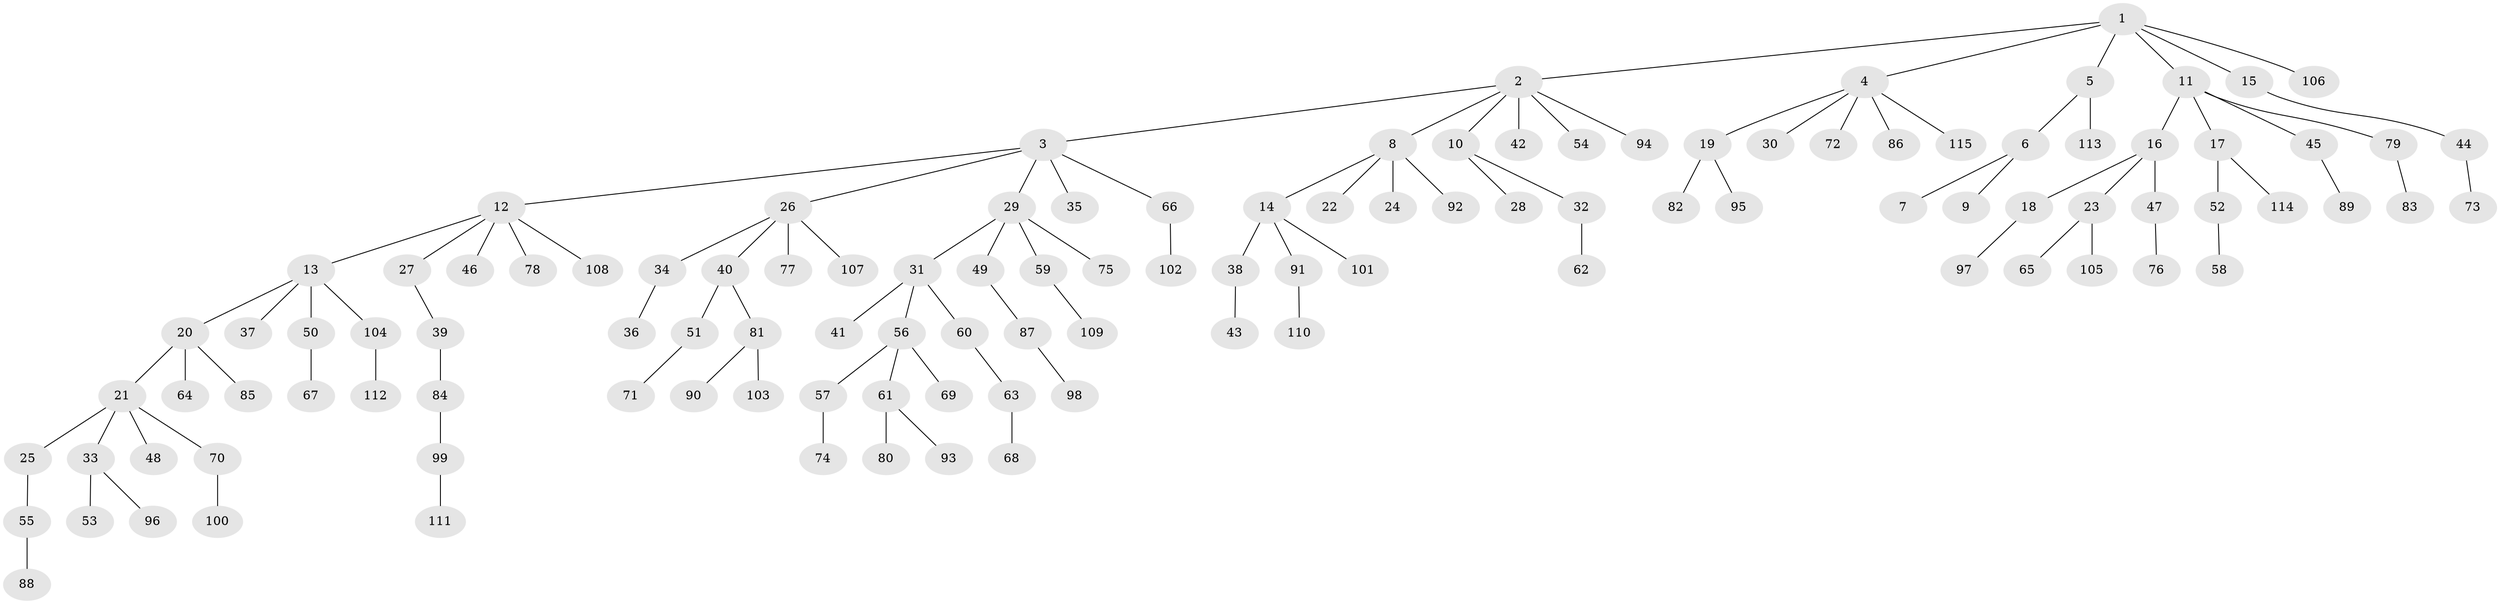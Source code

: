 // Generated by graph-tools (version 1.1) at 2025/02/03/09/25 03:02:19]
// undirected, 115 vertices, 114 edges
graph export_dot {
graph [start="1"]
  node [color=gray90,style=filled];
  1;
  2;
  3;
  4;
  5;
  6;
  7;
  8;
  9;
  10;
  11;
  12;
  13;
  14;
  15;
  16;
  17;
  18;
  19;
  20;
  21;
  22;
  23;
  24;
  25;
  26;
  27;
  28;
  29;
  30;
  31;
  32;
  33;
  34;
  35;
  36;
  37;
  38;
  39;
  40;
  41;
  42;
  43;
  44;
  45;
  46;
  47;
  48;
  49;
  50;
  51;
  52;
  53;
  54;
  55;
  56;
  57;
  58;
  59;
  60;
  61;
  62;
  63;
  64;
  65;
  66;
  67;
  68;
  69;
  70;
  71;
  72;
  73;
  74;
  75;
  76;
  77;
  78;
  79;
  80;
  81;
  82;
  83;
  84;
  85;
  86;
  87;
  88;
  89;
  90;
  91;
  92;
  93;
  94;
  95;
  96;
  97;
  98;
  99;
  100;
  101;
  102;
  103;
  104;
  105;
  106;
  107;
  108;
  109;
  110;
  111;
  112;
  113;
  114;
  115;
  1 -- 2;
  1 -- 4;
  1 -- 5;
  1 -- 11;
  1 -- 15;
  1 -- 106;
  2 -- 3;
  2 -- 8;
  2 -- 10;
  2 -- 42;
  2 -- 54;
  2 -- 94;
  3 -- 12;
  3 -- 26;
  3 -- 29;
  3 -- 35;
  3 -- 66;
  4 -- 19;
  4 -- 30;
  4 -- 72;
  4 -- 86;
  4 -- 115;
  5 -- 6;
  5 -- 113;
  6 -- 7;
  6 -- 9;
  8 -- 14;
  8 -- 22;
  8 -- 24;
  8 -- 92;
  10 -- 28;
  10 -- 32;
  11 -- 16;
  11 -- 17;
  11 -- 45;
  11 -- 79;
  12 -- 13;
  12 -- 27;
  12 -- 46;
  12 -- 78;
  12 -- 108;
  13 -- 20;
  13 -- 37;
  13 -- 50;
  13 -- 104;
  14 -- 38;
  14 -- 91;
  14 -- 101;
  15 -- 44;
  16 -- 18;
  16 -- 23;
  16 -- 47;
  17 -- 52;
  17 -- 114;
  18 -- 97;
  19 -- 82;
  19 -- 95;
  20 -- 21;
  20 -- 64;
  20 -- 85;
  21 -- 25;
  21 -- 33;
  21 -- 48;
  21 -- 70;
  23 -- 65;
  23 -- 105;
  25 -- 55;
  26 -- 34;
  26 -- 40;
  26 -- 77;
  26 -- 107;
  27 -- 39;
  29 -- 31;
  29 -- 49;
  29 -- 59;
  29 -- 75;
  31 -- 41;
  31 -- 56;
  31 -- 60;
  32 -- 62;
  33 -- 53;
  33 -- 96;
  34 -- 36;
  38 -- 43;
  39 -- 84;
  40 -- 51;
  40 -- 81;
  44 -- 73;
  45 -- 89;
  47 -- 76;
  49 -- 87;
  50 -- 67;
  51 -- 71;
  52 -- 58;
  55 -- 88;
  56 -- 57;
  56 -- 61;
  56 -- 69;
  57 -- 74;
  59 -- 109;
  60 -- 63;
  61 -- 80;
  61 -- 93;
  63 -- 68;
  66 -- 102;
  70 -- 100;
  79 -- 83;
  81 -- 90;
  81 -- 103;
  84 -- 99;
  87 -- 98;
  91 -- 110;
  99 -- 111;
  104 -- 112;
}

